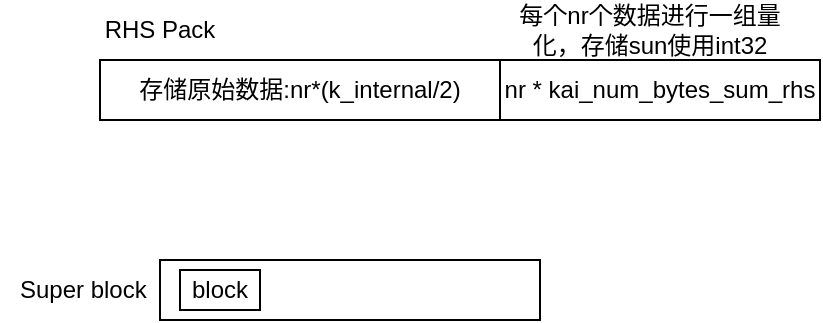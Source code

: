<mxfile version="26.1.1">
  <diagram name="第 1 页" id="Z-ZcHLVlKx-K7O6oMbnc">
    <mxGraphModel dx="574" dy="304" grid="1" gridSize="10" guides="1" tooltips="1" connect="1" arrows="1" fold="1" page="1" pageScale="1" pageWidth="827" pageHeight="1169" math="0" shadow="0">
      <root>
        <mxCell id="0" />
        <mxCell id="1" parent="0" />
        <mxCell id="kkjiUycFQ8FsG8r4JRp8-1" value="存储原始数据:nr*(k_internal/2)" style="rounded=0;whiteSpace=wrap;html=1;" vertex="1" parent="1">
          <mxGeometry x="60" y="240" width="200" height="30" as="geometry" />
        </mxCell>
        <mxCell id="kkjiUycFQ8FsG8r4JRp8-2" value="nr * kai_num_bytes_sum_rhs" style="rounded=0;whiteSpace=wrap;html=1;" vertex="1" parent="1">
          <mxGeometry x="260" y="240" width="160" height="30" as="geometry" />
        </mxCell>
        <mxCell id="kkjiUycFQ8FsG8r4JRp8-3" value="RHS Pack" style="text;strokeColor=none;align=center;fillColor=none;html=1;verticalAlign=middle;whiteSpace=wrap;rounded=0;" vertex="1" parent="1">
          <mxGeometry x="60" y="210" width="60" height="30" as="geometry" />
        </mxCell>
        <mxCell id="kkjiUycFQ8FsG8r4JRp8-4" value="每个nr个数据进行一组量化，存储sun使用int32" style="text;strokeColor=none;align=center;fillColor=none;html=1;verticalAlign=middle;whiteSpace=wrap;rounded=0;" vertex="1" parent="1">
          <mxGeometry x="260" y="210" width="150" height="30" as="geometry" />
        </mxCell>
        <mxCell id="kkjiUycFQ8FsG8r4JRp8-5" value="" style="rounded=0;whiteSpace=wrap;html=1;" vertex="1" parent="1">
          <mxGeometry x="90" y="340" width="190" height="30" as="geometry" />
        </mxCell>
        <mxCell id="kkjiUycFQ8FsG8r4JRp8-6" value="block" style="rounded=0;whiteSpace=wrap;html=1;" vertex="1" parent="1">
          <mxGeometry x="100" y="345" width="40" height="20" as="geometry" />
        </mxCell>
        <mxCell id="kkjiUycFQ8FsG8r4JRp8-7" value="&amp;nbsp;Super block" style="text;strokeColor=none;align=center;fillColor=none;html=1;verticalAlign=middle;whiteSpace=wrap;rounded=0;" vertex="1" parent="1">
          <mxGeometry x="10" y="340" width="80" height="30" as="geometry" />
        </mxCell>
      </root>
    </mxGraphModel>
  </diagram>
</mxfile>
